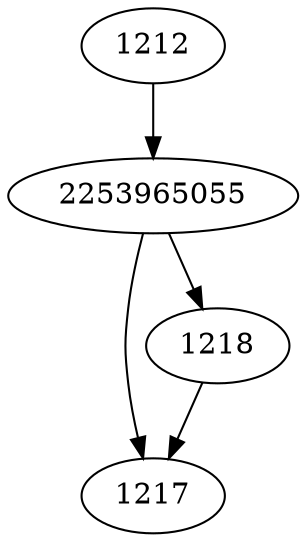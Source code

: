 strict digraph  {
1217;
1218;
1212;
2253965055;
1218 -> 1217;
1212 -> 2253965055;
2253965055 -> 1218;
2253965055 -> 1217;
}
